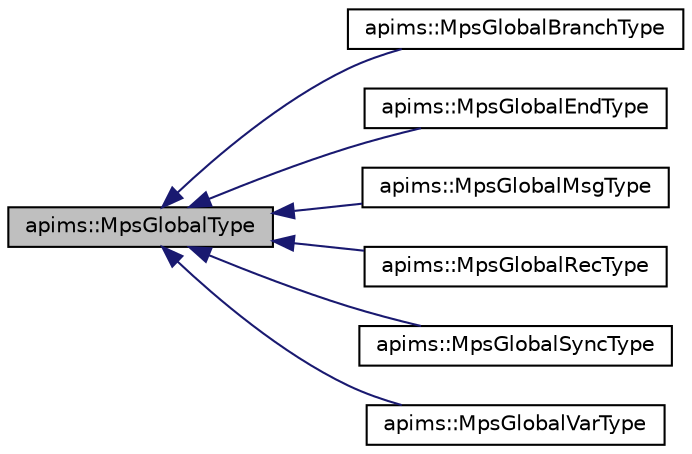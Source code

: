digraph G
{
  edge [fontname="Helvetica",fontsize="10",labelfontname="Helvetica",labelfontsize="10"];
  node [fontname="Helvetica",fontsize="10",shape=record];
  rankdir=LR;
  Node1 [label="apims::MpsGlobalType",height=0.2,width=0.4,color="black", fillcolor="grey75", style="filled" fontcolor="black"];
  Node1 -> Node2 [dir=back,color="midnightblue",fontsize="10",style="solid",fontname="Helvetica"];
  Node2 [label="apims::MpsGlobalBranchType",height=0.2,width=0.4,color="black", fillcolor="white", style="filled",URL="$classapims_1_1_mps_global_branch_type.html"];
  Node1 -> Node3 [dir=back,color="midnightblue",fontsize="10",style="solid",fontname="Helvetica"];
  Node3 [label="apims::MpsGlobalEndType",height=0.2,width=0.4,color="black", fillcolor="white", style="filled",URL="$classapims_1_1_mps_global_end_type.html"];
  Node1 -> Node4 [dir=back,color="midnightblue",fontsize="10",style="solid",fontname="Helvetica"];
  Node4 [label="apims::MpsGlobalMsgType",height=0.2,width=0.4,color="black", fillcolor="white", style="filled",URL="$classapims_1_1_mps_global_msg_type.html"];
  Node1 -> Node5 [dir=back,color="midnightblue",fontsize="10",style="solid",fontname="Helvetica"];
  Node5 [label="apims::MpsGlobalRecType",height=0.2,width=0.4,color="black", fillcolor="white", style="filled",URL="$classapims_1_1_mps_global_rec_type.html"];
  Node1 -> Node6 [dir=back,color="midnightblue",fontsize="10",style="solid",fontname="Helvetica"];
  Node6 [label="apims::MpsGlobalSyncType",height=0.2,width=0.4,color="black", fillcolor="white", style="filled",URL="$classapims_1_1_mps_global_sync_type.html"];
  Node1 -> Node7 [dir=back,color="midnightblue",fontsize="10",style="solid",fontname="Helvetica"];
  Node7 [label="apims::MpsGlobalVarType",height=0.2,width=0.4,color="black", fillcolor="white", style="filled",URL="$classapims_1_1_mps_global_var_type.html"];
}
